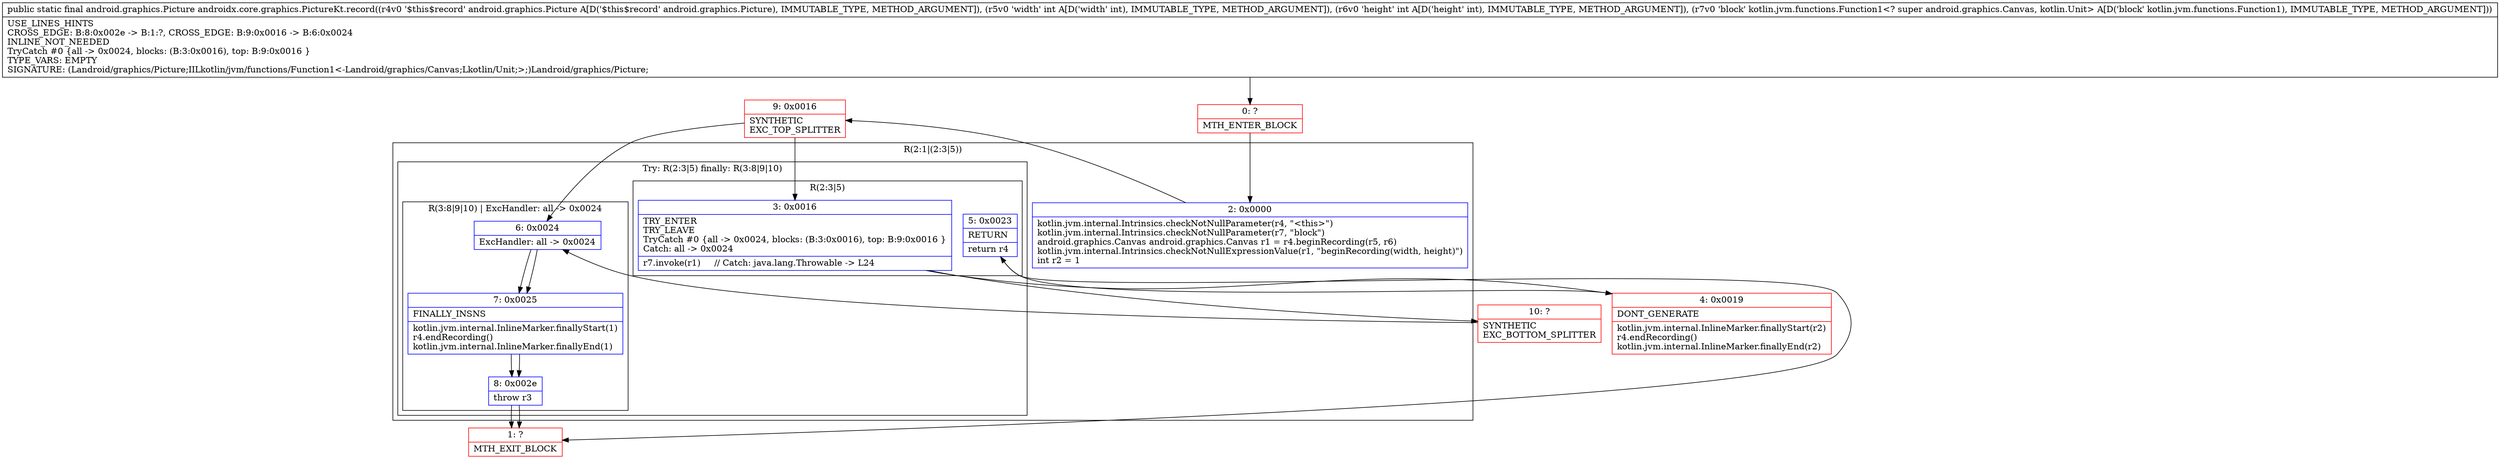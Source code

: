 digraph "CFG forandroidx.core.graphics.PictureKt.record(Landroid\/graphics\/Picture;IILkotlin\/jvm\/functions\/Function1;)Landroid\/graphics\/Picture;" {
subgraph cluster_Region_1235316247 {
label = "R(2:1|(2:3|5))";
node [shape=record,color=blue];
Node_2 [shape=record,label="{2\:\ 0x0000|kotlin.jvm.internal.Intrinsics.checkNotNullParameter(r4, \"\<this\>\")\lkotlin.jvm.internal.Intrinsics.checkNotNullParameter(r7, \"block\")\landroid.graphics.Canvas android.graphics.Canvas r1 = r4.beginRecording(r5, r6)\lkotlin.jvm.internal.Intrinsics.checkNotNullExpressionValue(r1, \"beginRecording(width, height)\")\lint r2 = 1\l}"];
subgraph cluster_TryCatchRegion_429700455 {
label = "Try: R(2:3|5) finally: R(3:8|9|10)";
node [shape=record,color=blue];
subgraph cluster_Region_278487638 {
label = "R(2:3|5)";
node [shape=record,color=blue];
Node_3 [shape=record,label="{3\:\ 0x0016|TRY_ENTER\lTRY_LEAVE\lTryCatch #0 \{all \-\> 0x0024, blocks: (B:3:0x0016), top: B:9:0x0016 \}\lCatch: all \-\> 0x0024\l|r7.invoke(r1)     \/\/ Catch: java.lang.Throwable \-\> L24\l}"];
Node_5 [shape=record,label="{5\:\ 0x0023|RETURN\l|return r4\l}"];
}
subgraph cluster_Region_828534746 {
label = "R(3:8|9|10) | ExcHandler: all \-\> 0x0024\l";
node [shape=record,color=blue];
Node_6 [shape=record,label="{6\:\ 0x0024|ExcHandler: all \-\> 0x0024\l}"];
Node_7 [shape=record,label="{7\:\ 0x0025|FINALLY_INSNS\l|kotlin.jvm.internal.InlineMarker.finallyStart(1)\lr4.endRecording()\lkotlin.jvm.internal.InlineMarker.finallyEnd(1)\l}"];
Node_8 [shape=record,label="{8\:\ 0x002e|throw r3\l}"];
}
}
}
subgraph cluster_Region_828534746 {
label = "R(3:8|9|10) | ExcHandler: all \-\> 0x0024\l";
node [shape=record,color=blue];
Node_6 [shape=record,label="{6\:\ 0x0024|ExcHandler: all \-\> 0x0024\l}"];
Node_7 [shape=record,label="{7\:\ 0x0025|FINALLY_INSNS\l|kotlin.jvm.internal.InlineMarker.finallyStart(1)\lr4.endRecording()\lkotlin.jvm.internal.InlineMarker.finallyEnd(1)\l}"];
Node_8 [shape=record,label="{8\:\ 0x002e|throw r3\l}"];
}
Node_0 [shape=record,color=red,label="{0\:\ ?|MTH_ENTER_BLOCK\l}"];
Node_9 [shape=record,color=red,label="{9\:\ 0x0016|SYNTHETIC\lEXC_TOP_SPLITTER\l}"];
Node_4 [shape=record,color=red,label="{4\:\ 0x0019|DONT_GENERATE\l|kotlin.jvm.internal.InlineMarker.finallyStart(r2)\lr4.endRecording()\lkotlin.jvm.internal.InlineMarker.finallyEnd(r2)\l}"];
Node_1 [shape=record,color=red,label="{1\:\ ?|MTH_EXIT_BLOCK\l}"];
Node_10 [shape=record,color=red,label="{10\:\ ?|SYNTHETIC\lEXC_BOTTOM_SPLITTER\l}"];
MethodNode[shape=record,label="{public static final android.graphics.Picture androidx.core.graphics.PictureKt.record((r4v0 '$this$record' android.graphics.Picture A[D('$this$record' android.graphics.Picture), IMMUTABLE_TYPE, METHOD_ARGUMENT]), (r5v0 'width' int A[D('width' int), IMMUTABLE_TYPE, METHOD_ARGUMENT]), (r6v0 'height' int A[D('height' int), IMMUTABLE_TYPE, METHOD_ARGUMENT]), (r7v0 'block' kotlin.jvm.functions.Function1\<? super android.graphics.Canvas, kotlin.Unit\> A[D('block' kotlin.jvm.functions.Function1), IMMUTABLE_TYPE, METHOD_ARGUMENT]))  | USE_LINES_HINTS\lCROSS_EDGE: B:8:0x002e \-\> B:1:?, CROSS_EDGE: B:9:0x0016 \-\> B:6:0x0024\lINLINE_NOT_NEEDED\lTryCatch #0 \{all \-\> 0x0024, blocks: (B:3:0x0016), top: B:9:0x0016 \}\lTYPE_VARS: EMPTY\lSIGNATURE: (Landroid\/graphics\/Picture;IILkotlin\/jvm\/functions\/Function1\<\-Landroid\/graphics\/Canvas;Lkotlin\/Unit;\>;)Landroid\/graphics\/Picture;\l}"];
MethodNode -> Node_0;Node_2 -> Node_9;
Node_3 -> Node_4;
Node_3 -> Node_10;
Node_5 -> Node_1;
Node_6 -> Node_7;
Node_7 -> Node_8;
Node_8 -> Node_1;
Node_6 -> Node_7;
Node_7 -> Node_8;
Node_8 -> Node_1;
Node_0 -> Node_2;
Node_9 -> Node_3;
Node_9 -> Node_6;
Node_4 -> Node_5;
Node_10 -> Node_6;
}

